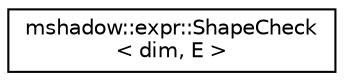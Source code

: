 digraph "Graphical Class Hierarchy"
{
 // LATEX_PDF_SIZE
  edge [fontname="Helvetica",fontsize="10",labelfontname="Helvetica",labelfontsize="10"];
  node [fontname="Helvetica",fontsize="10",shape=record];
  rankdir="LR";
  Node0 [label="mshadow::expr::ShapeCheck\l\< dim, E \>",height=0.2,width=0.4,color="black", fillcolor="white", style="filled",URL="$structmshadow_1_1expr_1_1ShapeCheck.html",tooltip="runtime shape checking template get the shape of an expression, report error if shape mismatch"];
}

